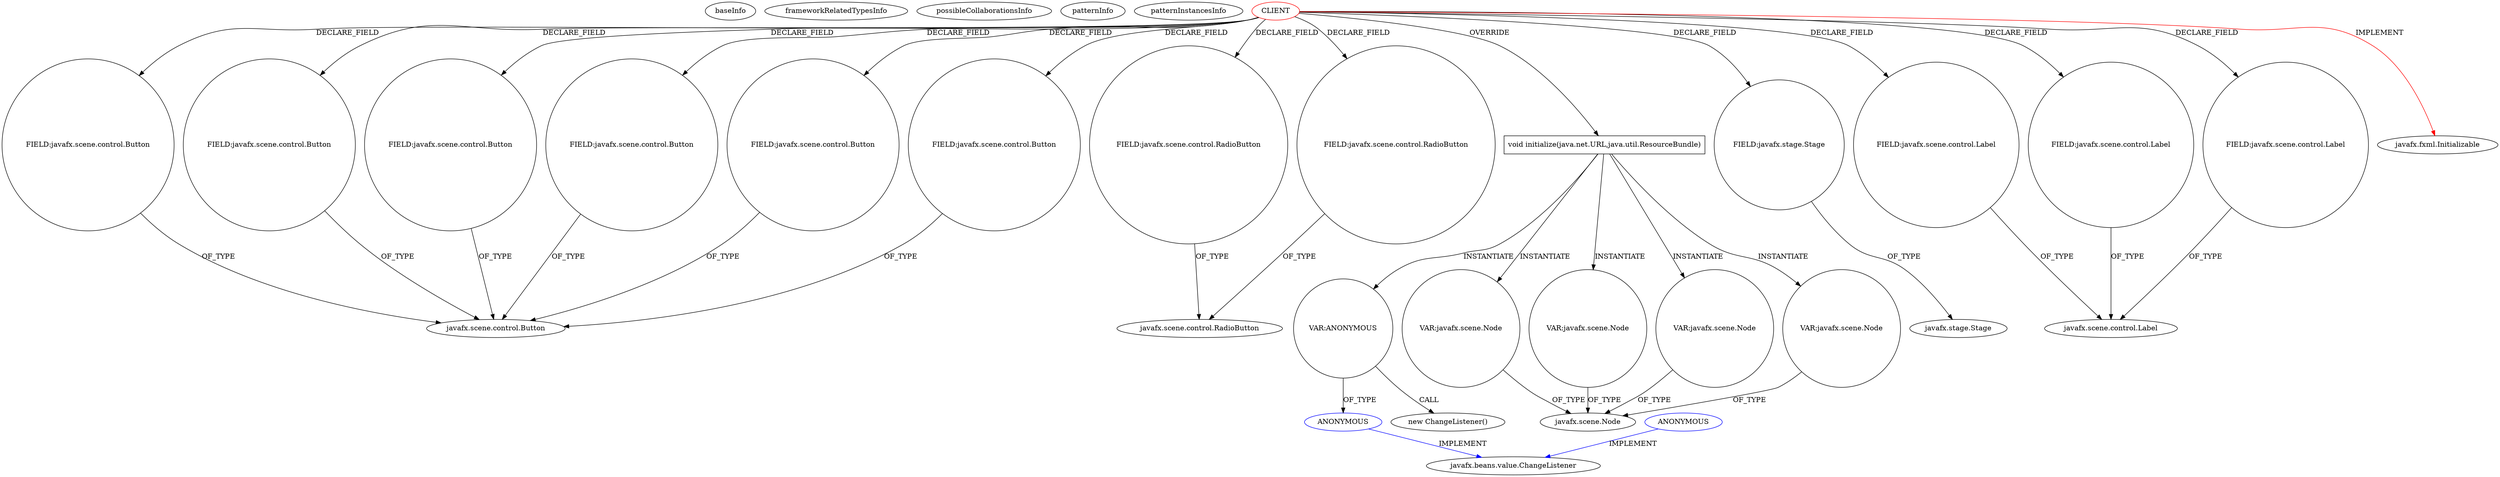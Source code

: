 digraph {
baseInfo[graphId=1361,category="pattern",isAnonymous=false,possibleRelation=true]
frameworkRelatedTypesInfo[0="javafx.fxml.Initializable"]
possibleCollaborationsInfo[0="1361~INSTANTIATION-OVERRIDING_METHOD_DECLARATION-~javafx.fxml.Initializable ~javafx.beans.value.ChangeListener ~false~true"]
patternInfo[frequency=2.0,patternRootClient=0]
patternInstancesInfo[0="RomeoGolf-BC~/RomeoGolf-BC/BC-master/src/romeogolf/bc/MainController.java~MainController~1142",1="bianconejo-CEFX~/bianconejo-CEFX/CEFX-master/src/cefx/CECommandeController.java~CECommandeController~2084"]
64[label="FIELD:javafx.scene.control.RadioButton",vertexType="FIELD_DECLARATION",isFrameworkType=false,shape=circle]
0[label="CLIENT",vertexType="ROOT_CLIENT_CLASS_DECLARATION",isFrameworkType=false,color=red]
6[label="FIELD:javafx.scene.control.Button",vertexType="FIELD_DECLARATION",isFrameworkType=false,shape=circle]
32[label="FIELD:javafx.scene.control.Button",vertexType="FIELD_DECLARATION",isFrameworkType=false,shape=circle]
18[label="FIELD:javafx.scene.control.Button",vertexType="FIELD_DECLARATION",isFrameworkType=false,shape=circle]
12[label="FIELD:javafx.scene.control.Button",vertexType="FIELD_DECLARATION",isFrameworkType=false,shape=circle]
30[label="FIELD:javafx.scene.control.Button",vertexType="FIELD_DECLARATION",isFrameworkType=false,shape=circle]
16[label="FIELD:javafx.scene.control.Button",vertexType="FIELD_DECLARATION",isFrameworkType=false,shape=circle]
61[label="javafx.scene.control.RadioButton",vertexType="FRAMEWORK_CLASS_TYPE",isFrameworkType=false]
60[label="FIELD:javafx.scene.control.RadioButton",vertexType="FIELD_DECLARATION",isFrameworkType=false,shape=circle]
90[label="void initialize(java.net.URL,java.util.ResourceBundle)",vertexType="OVERRIDING_METHOD_DECLARATION",isFrameworkType=false,shape=box]
74[label="FIELD:javafx.stage.Stage",vertexType="FIELD_DECLARATION",isFrameworkType=false,shape=circle]
54[label="FIELD:javafx.scene.control.Label",vertexType="FIELD_DECLARATION",isFrameworkType=false,shape=circle]
37[label="javafx.scene.control.Label",vertexType="FRAMEWORK_CLASS_TYPE",isFrameworkType=false]
46[label="FIELD:javafx.scene.control.Label",vertexType="FIELD_DECLARATION",isFrameworkType=false,shape=circle]
42[label="FIELD:javafx.scene.control.Label",vertexType="FIELD_DECLARATION",isFrameworkType=false,shape=circle]
7[label="javafx.scene.control.Button",vertexType="FRAMEWORK_CLASS_TYPE",isFrameworkType=false]
142[label="VAR:javafx.scene.Node",vertexType="VARIABLE_EXPRESION",isFrameworkType=false,shape=circle]
121[label="javafx.scene.Node",vertexType="FRAMEWORK_CLASS_TYPE",isFrameworkType=false]
119[label="VAR:javafx.scene.Node",vertexType="VARIABLE_EXPRESION",isFrameworkType=false,shape=circle]
98[label="VAR:ANONYMOUS",vertexType="VARIABLE_EXPRESION",isFrameworkType=false,shape=circle]
75[label="javafx.stage.Stage",vertexType="FRAMEWORK_CLASS_TYPE",isFrameworkType=false]
99[label="ANONYMOUS",vertexType="REFERENCE_ANONYMOUS_DECLARATION",isFrameworkType=false,color=blue]
97[label="new ChangeListener()",vertexType="CONSTRUCTOR_CALL",isFrameworkType=false]
100[label="javafx.beans.value.ChangeListener",vertexType="FRAMEWORK_INTERFACE_TYPE",isFrameworkType=false]
582[label="ANONYMOUS",vertexType="REFERENCE_ANONYMOUS_DECLARATION",isFrameworkType=false,color=blue]
122[label="VAR:javafx.scene.Node",vertexType="VARIABLE_EXPRESION",isFrameworkType=false,shape=circle]
1[label="javafx.fxml.Initializable",vertexType="FRAMEWORK_INTERFACE_TYPE",isFrameworkType=false]
139[label="VAR:javafx.scene.Node",vertexType="VARIABLE_EXPRESION",isFrameworkType=false,shape=circle]
122->121[label="OF_TYPE"]
139->121[label="OF_TYPE"]
98->99[label="OF_TYPE"]
0->42[label="DECLARE_FIELD"]
18->7[label="OF_TYPE"]
0->12[label="DECLARE_FIELD"]
64->61[label="OF_TYPE"]
42->37[label="OF_TYPE"]
119->121[label="OF_TYPE"]
0->60[label="DECLARE_FIELD"]
6->7[label="OF_TYPE"]
46->37[label="OF_TYPE"]
60->61[label="OF_TYPE"]
0->30[label="DECLARE_FIELD"]
142->121[label="OF_TYPE"]
0->18[label="DECLARE_FIELD"]
0->74[label="DECLARE_FIELD"]
0->16[label="DECLARE_FIELD"]
0->64[label="DECLARE_FIELD"]
90->142[label="INSTANTIATE"]
0->46[label="DECLARE_FIELD"]
90->98[label="INSTANTIATE"]
582->100[label="IMPLEMENT",color=blue]
0->90[label="OVERRIDE"]
98->97[label="CALL"]
90->119[label="INSTANTIATE"]
30->7[label="OF_TYPE"]
90->122[label="INSTANTIATE"]
0->6[label="DECLARE_FIELD"]
12->7[label="OF_TYPE"]
74->75[label="OF_TYPE"]
54->37[label="OF_TYPE"]
90->139[label="INSTANTIATE"]
0->1[label="IMPLEMENT",color=red]
0->32[label="DECLARE_FIELD"]
0->54[label="DECLARE_FIELD"]
99->100[label="IMPLEMENT",color=blue]
16->7[label="OF_TYPE"]
32->7[label="OF_TYPE"]
}

